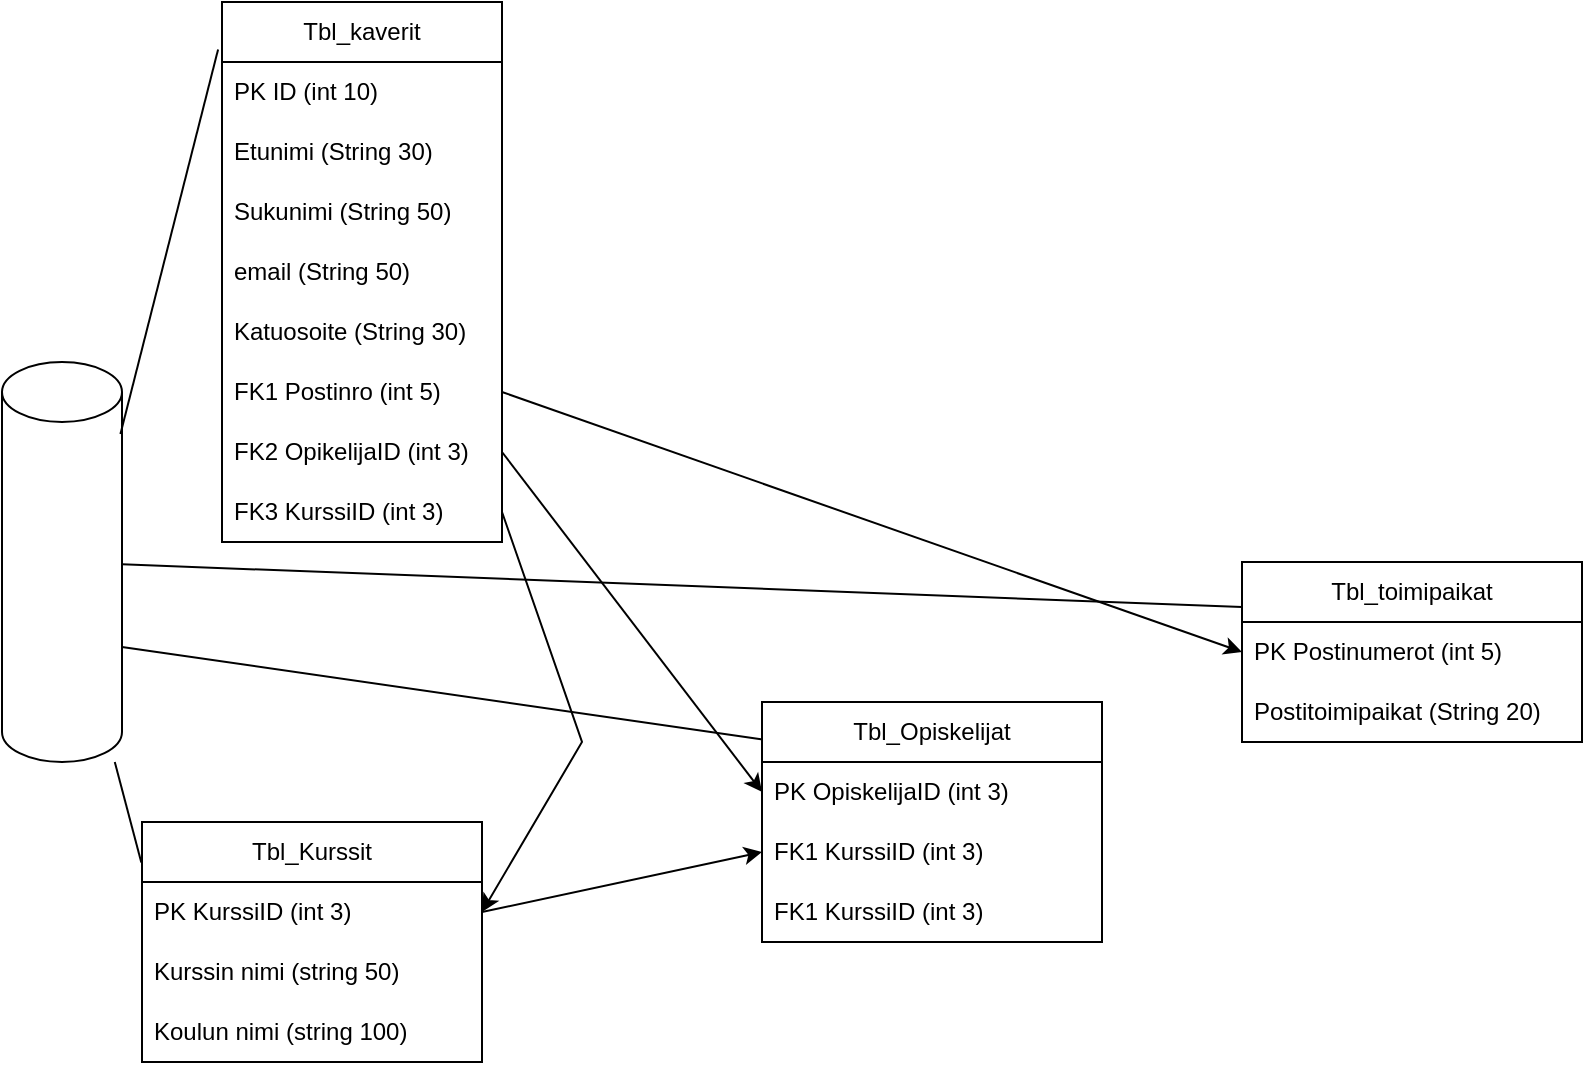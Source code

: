 <mxfile version="24.4.0" type="github">
  <diagram name="Sivu-1" id="qvELNJzUVLFd7vk0oyC1">
    <mxGraphModel dx="1050" dy="522" grid="1" gridSize="10" guides="1" tooltips="1" connect="1" arrows="1" fold="1" page="1" pageScale="1" pageWidth="827" pageHeight="1169" math="0" shadow="0">
      <root>
        <mxCell id="0" />
        <mxCell id="1" parent="0" />
        <mxCell id="t4ASZMfsgePLYl8P_Qg1-1" value="Tbl_kaverit" style="swimlane;fontStyle=0;childLayout=stackLayout;horizontal=1;startSize=30;horizontalStack=0;resizeParent=1;resizeParentMax=0;resizeLast=0;collapsible=1;marginBottom=0;whiteSpace=wrap;html=1;" vertex="1" parent="1">
          <mxGeometry x="110" y="10" width="140" height="270" as="geometry" />
        </mxCell>
        <mxCell id="t4ASZMfsgePLYl8P_Qg1-2" value="PK ID (int 10)" style="text;strokeColor=none;fillColor=none;align=left;verticalAlign=middle;spacingLeft=4;spacingRight=4;overflow=hidden;points=[[0,0.5],[1,0.5]];portConstraint=eastwest;rotatable=0;whiteSpace=wrap;html=1;" vertex="1" parent="t4ASZMfsgePLYl8P_Qg1-1">
          <mxGeometry y="30" width="140" height="30" as="geometry" />
        </mxCell>
        <mxCell id="t4ASZMfsgePLYl8P_Qg1-3" value="Etunimi (String 30)" style="text;strokeColor=none;fillColor=none;align=left;verticalAlign=middle;spacingLeft=4;spacingRight=4;overflow=hidden;points=[[0,0.5],[1,0.5]];portConstraint=eastwest;rotatable=0;whiteSpace=wrap;html=1;" vertex="1" parent="t4ASZMfsgePLYl8P_Qg1-1">
          <mxGeometry y="60" width="140" height="30" as="geometry" />
        </mxCell>
        <mxCell id="t4ASZMfsgePLYl8P_Qg1-4" value="Sukunimi (String 50)" style="text;strokeColor=none;fillColor=none;align=left;verticalAlign=middle;spacingLeft=4;spacingRight=4;overflow=hidden;points=[[0,0.5],[1,0.5]];portConstraint=eastwest;rotatable=0;whiteSpace=wrap;html=1;" vertex="1" parent="t4ASZMfsgePLYl8P_Qg1-1">
          <mxGeometry y="90" width="140" height="30" as="geometry" />
        </mxCell>
        <mxCell id="t4ASZMfsgePLYl8P_Qg1-5" value="email (String 50)" style="text;strokeColor=none;fillColor=none;align=left;verticalAlign=middle;spacingLeft=4;spacingRight=4;overflow=hidden;points=[[0,0.5],[1,0.5]];portConstraint=eastwest;rotatable=0;whiteSpace=wrap;html=1;" vertex="1" parent="t4ASZMfsgePLYl8P_Qg1-1">
          <mxGeometry y="120" width="140" height="30" as="geometry" />
        </mxCell>
        <mxCell id="t4ASZMfsgePLYl8P_Qg1-6" value="Katuosoite (String 30)" style="text;strokeColor=none;fillColor=none;align=left;verticalAlign=middle;spacingLeft=4;spacingRight=4;overflow=hidden;points=[[0,0.5],[1,0.5]];portConstraint=eastwest;rotatable=0;whiteSpace=wrap;html=1;" vertex="1" parent="t4ASZMfsgePLYl8P_Qg1-1">
          <mxGeometry y="150" width="140" height="30" as="geometry" />
        </mxCell>
        <mxCell id="t4ASZMfsgePLYl8P_Qg1-7" value="FK1 Postinro (int 5)" style="text;strokeColor=none;fillColor=none;align=left;verticalAlign=middle;spacingLeft=4;spacingRight=4;overflow=hidden;points=[[0,0.5],[1,0.5]];portConstraint=eastwest;rotatable=0;whiteSpace=wrap;html=1;" vertex="1" parent="t4ASZMfsgePLYl8P_Qg1-1">
          <mxGeometry y="180" width="140" height="30" as="geometry" />
        </mxCell>
        <mxCell id="t4ASZMfsgePLYl8P_Qg1-29" value="FK2 OpikelijaID (int 3)" style="text;strokeColor=none;fillColor=none;align=left;verticalAlign=middle;spacingLeft=4;spacingRight=4;overflow=hidden;points=[[0,0.5],[1,0.5]];portConstraint=eastwest;rotatable=0;whiteSpace=wrap;html=1;" vertex="1" parent="t4ASZMfsgePLYl8P_Qg1-1">
          <mxGeometry y="210" width="140" height="30" as="geometry" />
        </mxCell>
        <mxCell id="t4ASZMfsgePLYl8P_Qg1-30" value="FK3 KurssiID (int 3)" style="text;strokeColor=none;fillColor=none;align=left;verticalAlign=middle;spacingLeft=4;spacingRight=4;overflow=hidden;points=[[0,0.5],[1,0.5]];portConstraint=eastwest;rotatable=0;whiteSpace=wrap;html=1;" vertex="1" parent="t4ASZMfsgePLYl8P_Qg1-1">
          <mxGeometry y="240" width="140" height="30" as="geometry" />
        </mxCell>
        <mxCell id="t4ASZMfsgePLYl8P_Qg1-8" value="Tbl_toimipaikat" style="swimlane;fontStyle=0;childLayout=stackLayout;horizontal=1;startSize=30;horizontalStack=0;resizeParent=1;resizeParentMax=0;resizeLast=0;collapsible=1;marginBottom=0;whiteSpace=wrap;html=1;" vertex="1" parent="1">
          <mxGeometry x="620" y="290" width="170" height="90" as="geometry" />
        </mxCell>
        <mxCell id="t4ASZMfsgePLYl8P_Qg1-9" value="PK Postinumerot (int 5)" style="text;strokeColor=none;fillColor=none;align=left;verticalAlign=middle;spacingLeft=4;spacingRight=4;overflow=hidden;points=[[0,0.5],[1,0.5]];portConstraint=eastwest;rotatable=0;whiteSpace=wrap;html=1;" vertex="1" parent="t4ASZMfsgePLYl8P_Qg1-8">
          <mxGeometry y="30" width="170" height="30" as="geometry" />
        </mxCell>
        <mxCell id="t4ASZMfsgePLYl8P_Qg1-10" value="Postitoimipaikat (String 20)" style="text;strokeColor=none;fillColor=none;align=left;verticalAlign=middle;spacingLeft=4;spacingRight=4;overflow=hidden;points=[[0,0.5],[1,0.5]];portConstraint=eastwest;rotatable=0;whiteSpace=wrap;html=1;" vertex="1" parent="t4ASZMfsgePLYl8P_Qg1-8">
          <mxGeometry y="60" width="170" height="30" as="geometry" />
        </mxCell>
        <mxCell id="t4ASZMfsgePLYl8P_Qg1-14" value="Tbl_Kurssit" style="swimlane;fontStyle=0;childLayout=stackLayout;horizontal=1;startSize=30;horizontalStack=0;resizeParent=1;resizeParentMax=0;resizeLast=0;collapsible=1;marginBottom=0;whiteSpace=wrap;html=1;" vertex="1" parent="1">
          <mxGeometry x="70" y="420" width="170" height="120" as="geometry" />
        </mxCell>
        <mxCell id="t4ASZMfsgePLYl8P_Qg1-15" value="PK KurssiID (int 3)" style="text;strokeColor=none;fillColor=none;align=left;verticalAlign=middle;spacingLeft=4;spacingRight=4;overflow=hidden;points=[[0,0.5],[1,0.5]];portConstraint=eastwest;rotatable=0;whiteSpace=wrap;html=1;" vertex="1" parent="t4ASZMfsgePLYl8P_Qg1-14">
          <mxGeometry y="30" width="170" height="30" as="geometry" />
        </mxCell>
        <mxCell id="t4ASZMfsgePLYl8P_Qg1-16" value="Kurssin nimi (string 50)" style="text;strokeColor=none;fillColor=none;align=left;verticalAlign=middle;spacingLeft=4;spacingRight=4;overflow=hidden;points=[[0,0.5],[1,0.5]];portConstraint=eastwest;rotatable=0;whiteSpace=wrap;html=1;" vertex="1" parent="t4ASZMfsgePLYl8P_Qg1-14">
          <mxGeometry y="60" width="170" height="30" as="geometry" />
        </mxCell>
        <mxCell id="t4ASZMfsgePLYl8P_Qg1-33" value="Koulun nimi (string 100)" style="text;strokeColor=none;fillColor=none;align=left;verticalAlign=middle;spacingLeft=4;spacingRight=4;overflow=hidden;points=[[0,0.5],[1,0.5]];portConstraint=eastwest;rotatable=0;whiteSpace=wrap;html=1;" vertex="1" parent="t4ASZMfsgePLYl8P_Qg1-14">
          <mxGeometry y="90" width="170" height="30" as="geometry" />
        </mxCell>
        <mxCell id="t4ASZMfsgePLYl8P_Qg1-17" value="Tbl_Opiskelijat" style="swimlane;fontStyle=0;childLayout=stackLayout;horizontal=1;startSize=30;horizontalStack=0;resizeParent=1;resizeParentMax=0;resizeLast=0;collapsible=1;marginBottom=0;whiteSpace=wrap;html=1;" vertex="1" parent="1">
          <mxGeometry x="380" y="360" width="170" height="120" as="geometry" />
        </mxCell>
        <mxCell id="t4ASZMfsgePLYl8P_Qg1-18" value="PK OpiskelijaID (int 3)" style="text;strokeColor=none;fillColor=none;align=left;verticalAlign=middle;spacingLeft=4;spacingRight=4;overflow=hidden;points=[[0,0.5],[1,0.5]];portConstraint=eastwest;rotatable=0;whiteSpace=wrap;html=1;" vertex="1" parent="t4ASZMfsgePLYl8P_Qg1-17">
          <mxGeometry y="30" width="170" height="30" as="geometry" />
        </mxCell>
        <mxCell id="t4ASZMfsgePLYl8P_Qg1-19" value="FK1 KurssiID (int 3)" style="text;strokeColor=none;fillColor=none;align=left;verticalAlign=middle;spacingLeft=4;spacingRight=4;overflow=hidden;points=[[0,0.5],[1,0.5]];portConstraint=eastwest;rotatable=0;whiteSpace=wrap;html=1;" vertex="1" parent="t4ASZMfsgePLYl8P_Qg1-17">
          <mxGeometry y="60" width="170" height="30" as="geometry" />
        </mxCell>
        <mxCell id="t4ASZMfsgePLYl8P_Qg1-34" value="FK1 KurssiID (int 3)" style="text;strokeColor=none;fillColor=none;align=left;verticalAlign=middle;spacingLeft=4;spacingRight=4;overflow=hidden;points=[[0,0.5],[1,0.5]];portConstraint=eastwest;rotatable=0;whiteSpace=wrap;html=1;" vertex="1" parent="t4ASZMfsgePLYl8P_Qg1-17">
          <mxGeometry y="90" width="170" height="30" as="geometry" />
        </mxCell>
        <mxCell id="t4ASZMfsgePLYl8P_Qg1-20" value="" style="shape=cylinder3;whiteSpace=wrap;html=1;boundedLbl=1;backgroundOutline=1;size=15;" vertex="1" parent="1">
          <mxGeometry y="190" width="60" height="200" as="geometry" />
        </mxCell>
        <mxCell id="t4ASZMfsgePLYl8P_Qg1-21" value="" style="endArrow=none;html=1;rounded=0;entryX=0.987;entryY=0.18;entryDx=0;entryDy=0;entryPerimeter=0;exitX=-0.014;exitY=0.088;exitDx=0;exitDy=0;exitPerimeter=0;" edge="1" parent="1" source="t4ASZMfsgePLYl8P_Qg1-1" target="t4ASZMfsgePLYl8P_Qg1-20">
          <mxGeometry width="50" height="50" relative="1" as="geometry">
            <mxPoint x="390" y="300" as="sourcePoint" />
            <mxPoint x="440" y="250" as="targetPoint" />
          </mxGeometry>
        </mxCell>
        <mxCell id="t4ASZMfsgePLYl8P_Qg1-24" value="" style="endArrow=classic;html=1;rounded=0;exitX=1;exitY=0.5;exitDx=0;exitDy=0;entryX=0;entryY=0.5;entryDx=0;entryDy=0;" edge="1" parent="1" source="t4ASZMfsgePLYl8P_Qg1-7" target="t4ASZMfsgePLYl8P_Qg1-9">
          <mxGeometry width="50" height="50" relative="1" as="geometry">
            <mxPoint x="390" y="300" as="sourcePoint" />
            <mxPoint x="440" y="250" as="targetPoint" />
          </mxGeometry>
        </mxCell>
        <mxCell id="t4ASZMfsgePLYl8P_Qg1-25" value="" style="endArrow=none;html=1;rounded=0;entryX=-0.002;entryY=0.169;entryDx=0;entryDy=0;entryPerimeter=0;" edge="1" parent="1" source="t4ASZMfsgePLYl8P_Qg1-20" target="t4ASZMfsgePLYl8P_Qg1-14">
          <mxGeometry width="50" height="50" relative="1" as="geometry">
            <mxPoint x="20" y="460" as="sourcePoint" />
            <mxPoint x="70" y="410" as="targetPoint" />
          </mxGeometry>
        </mxCell>
        <mxCell id="t4ASZMfsgePLYl8P_Qg1-26" value="" style="endArrow=classic;html=1;rounded=0;exitX=1;exitY=0.5;exitDx=0;exitDy=0;entryX=0;entryY=0.5;entryDx=0;entryDy=0;" edge="1" parent="1" source="t4ASZMfsgePLYl8P_Qg1-15" target="t4ASZMfsgePLYl8P_Qg1-19">
          <mxGeometry width="50" height="50" relative="1" as="geometry">
            <mxPoint x="390" y="300" as="sourcePoint" />
            <mxPoint x="440" y="250" as="targetPoint" />
          </mxGeometry>
        </mxCell>
        <mxCell id="t4ASZMfsgePLYl8P_Qg1-27" value="" style="endArrow=none;html=1;rounded=0;entryX=0;entryY=0.25;entryDx=0;entryDy=0;" edge="1" parent="1" source="t4ASZMfsgePLYl8P_Qg1-20" target="t4ASZMfsgePLYl8P_Qg1-8">
          <mxGeometry width="50" height="50" relative="1" as="geometry">
            <mxPoint x="390" y="300" as="sourcePoint" />
            <mxPoint x="440" y="250" as="targetPoint" />
          </mxGeometry>
        </mxCell>
        <mxCell id="t4ASZMfsgePLYl8P_Qg1-28" value="" style="endArrow=none;html=1;rounded=0;exitX=1;exitY=0;exitDx=0;exitDy=142.5;exitPerimeter=0;entryX=0.002;entryY=0.156;entryDx=0;entryDy=0;entryPerimeter=0;" edge="1" parent="1" source="t4ASZMfsgePLYl8P_Qg1-20" target="t4ASZMfsgePLYl8P_Qg1-17">
          <mxGeometry width="50" height="50" relative="1" as="geometry">
            <mxPoint x="390" y="300" as="sourcePoint" />
            <mxPoint x="440" y="250" as="targetPoint" />
          </mxGeometry>
        </mxCell>
        <mxCell id="t4ASZMfsgePLYl8P_Qg1-31" value="" style="endArrow=classic;html=1;rounded=0;exitX=1;exitY=0.5;exitDx=0;exitDy=0;entryX=0;entryY=0.5;entryDx=0;entryDy=0;" edge="1" parent="1" source="t4ASZMfsgePLYl8P_Qg1-29" target="t4ASZMfsgePLYl8P_Qg1-18">
          <mxGeometry width="50" height="50" relative="1" as="geometry">
            <mxPoint x="390" y="300" as="sourcePoint" />
            <mxPoint x="440" y="250" as="targetPoint" />
          </mxGeometry>
        </mxCell>
        <mxCell id="t4ASZMfsgePLYl8P_Qg1-32" value="" style="endArrow=classic;html=1;rounded=0;exitX=1;exitY=0.5;exitDx=0;exitDy=0;entryX=1;entryY=0.5;entryDx=0;entryDy=0;" edge="1" parent="1" source="t4ASZMfsgePLYl8P_Qg1-30" target="t4ASZMfsgePLYl8P_Qg1-15">
          <mxGeometry width="50" height="50" relative="1" as="geometry">
            <mxPoint x="390" y="300" as="sourcePoint" />
            <mxPoint x="440" y="250" as="targetPoint" />
            <Array as="points">
              <mxPoint x="290" y="380" />
            </Array>
          </mxGeometry>
        </mxCell>
      </root>
    </mxGraphModel>
  </diagram>
</mxfile>
